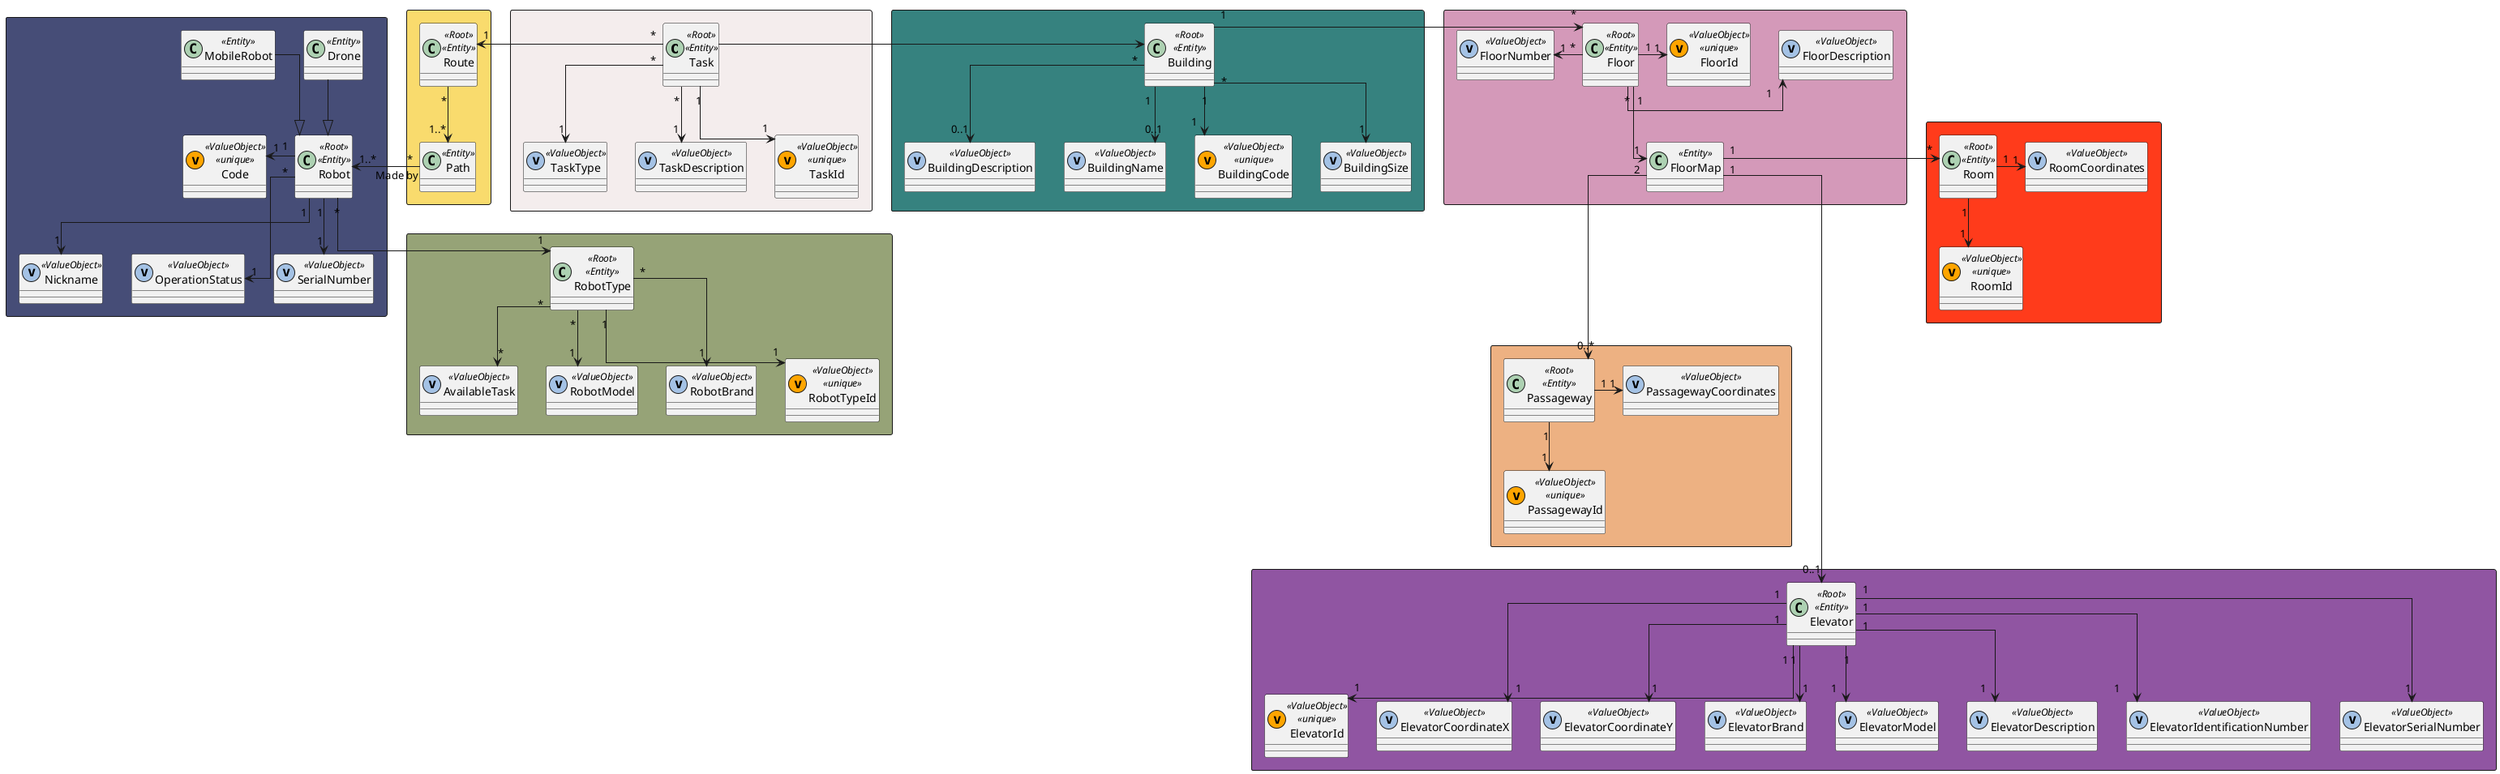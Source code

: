 @startuml domain

skinparam linetype ortho


'========================================================
rectangle #F4EDED{
class Task << Root >> << Entity >>
class TaskType << (v,#A4C2E5) ValueObject >>
class TaskDescription << (v,#A4C2E5) ValueObject >>
class TaskId << (v,orange) ValueObject >> << unique >>

}
'========================================================
rectangle #F9DB6D{
class Route << Root >> << Entity >>
class Path << Entity >>
}
'========================================================
rectangle #464D77{
class Robot << Root >> << Entity >>
class Drone  << Entity >>
class MobileRobot  << Entity >>

class Code  << (v,orange) ValueObject >> << unique >>
class Nickname  << (v,#A4C2E5) ValueObject >>
class OperationStatus  << (v,#A4C2E5) ValueObject >>
class SerialNumber  << (v,#A4C2E5) ValueObject >>
}
'========================================================
rectangle #96A377{
class RobotType << Root >> << Entity >>
class AvailableTask  << (v,#A4C2E5) ValueObject >>
class RobotModel  << (v,#A4C2E5) ValueObject >>
class RobotBrand  << (v,#A4C2E5) ValueObject >>
class RobotTypeId << (v,orange) ValueObject >> << unique >>

}
'========================================================
rectangle #36827F{
class Building  << Root >> << Entity >>
class BuildingDescription  << (v,#A4C2E5) ValueObject >>
class BuildingName  << (v,#A4C2E5) ValueObject >>
class BuildingCode  << (v,orange) ValueObject >> << unique >>
class BuildingSize  << (v,#A4C2E5) ValueObject >>
}
'========================================================
rectangle #FF3B1B{
class Room << Root >> << Entity >>
class RoomId << (v,orange) ValueObject >> << unique >>
class RoomCoordinates << (v,#A4C2E5) ValueObject >>
}
'========================================================
rectangle #EDB182{
class Passageway  << Root >> << Entity >>
class PassagewayId  << (v,orange) ValueObject >> << unique >>
class PassagewayCoordinates << (v,#A4C2E5) ValueObject >>
}
'========================================================
rectangle #9055A2{
class Elevator  << Root >> << Entity >>
class ElevatorId  << (v,orange) ValueObject >> << unique >>
class ElevatorCoordinateX << (v,#A4C2E5) ValueObject >>
class ElevatorCoordinateY << (v,#A4C2E5) ValueObject >>
class ElevatorBrand << (v,#A4C2E5) ValueObject >>
class ElevatorModel << (v,#A4C2E5) ValueObject >>
class ElevatorDescription << (v,#A4C2E5) ValueObject >>
class ElevatorIdentificationNumber << (v,#A4C2E5) ValueObject >>
class ElevatorSerialNumber << (v,#A4C2E5) ValueObject >>

}

'========================================================
rectangle #D499B9{
class Floor  << Root >> << Entity >>
class FloorId  << (v,orange) ValueObject >> << unique >>
class FloorDescription  << (v,#A4C2E5) ValueObject >>
class FloorMap  << Entity >>
class FloorNumber << (v,#A4C2E5) ValueObject >>
}

'========================================================


Robot <|-u- MobileRobot
Robot <|-u- Drone
Robot "1"-l->"1" Code
Robot "*"-->"1" RobotType
Robot "*"-d->"1" OperationStatus
Robot "1"-->"1" Nickname
Robot "1"-->"1" SerialNumber

RobotType "*"-->"1" RobotModel
RobotType "*"-->"1" RobotBrand
RobotType "*"-->"*" AvailableTask
RobotType "1"-->"1" RobotTypeId


Task "*"-l>"1" Route
Task "*"-->"1" TaskType
Task "*"-->"1" TaskDescription
Task -> Building
Task "1"-->"1" TaskId

Route "*"-->"1..*" Path
Path "*"-r-->"1..*" Robot : "Made by"



Elevator "1"-->"1" ElevatorId
Elevator "1"-->"1" ElevatorCoordinateX
Elevator "1"-->"1" ElevatorCoordinateY
Elevator "1"-->"1" ElevatorBrand
Elevator "1"-->"1" ElevatorModel
Elevator "1"-->"1" ElevatorIdentificationNumber
Elevator "1"-->"1" ElevatorDescription
Elevator "1"-->"1" ElevatorSerialNumber

Building "1"->"*" Floor
Building "*"-->"0..1" BuildingDescription
Building "1"-->"0..1" BuildingName
Building "*"-->"1" BuildingSize
Building "1"-->"1" BuildingCode

Room "1"-d->"1" RoomId
Room "1"->"1" RoomCoordinates

Passageway "1"-d->"1" PassagewayId
Passageway "1"->"1" PassagewayCoordinates


Floor "1"-d->"1" FloorMap
Floor "*"-u>"1" FloorNumber
Floor "*"->"1" FloorDescription
Floor "1" -> "1" FloorId

FloorMap "2"--->"0..*" Passageway
FloorMap "1"-d---->"0..1" Elevator
FloorMap "1"->"*" Room

@enduml
